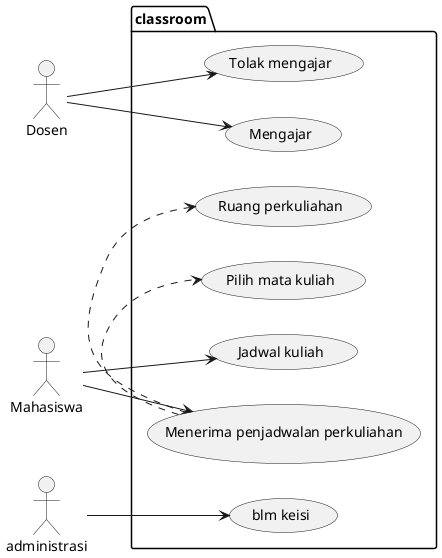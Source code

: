 @startuml Kampus

left to right direction

actor Dosen as ds  
actor Mahasiswa as mhs 
actor administrasi as adm

package classroom{
    usecase "Menerima penjadwalan perkuliahan" as U1
    usecase "Pilih mata kuliah" as U2
    usecase "Ruang perkuliahan" as U3
    usecase "Jadwal kuliah" as U4
    usecase "Mengajar" as U5
    usecase "Tolak mengajar" as U6
    usecase "blm keisi" as U7
}

mhs --> U1
U1 .> U2
U1 .> U3
mhs --> U4
ds --> U5
ds --> U6
adm --> U7